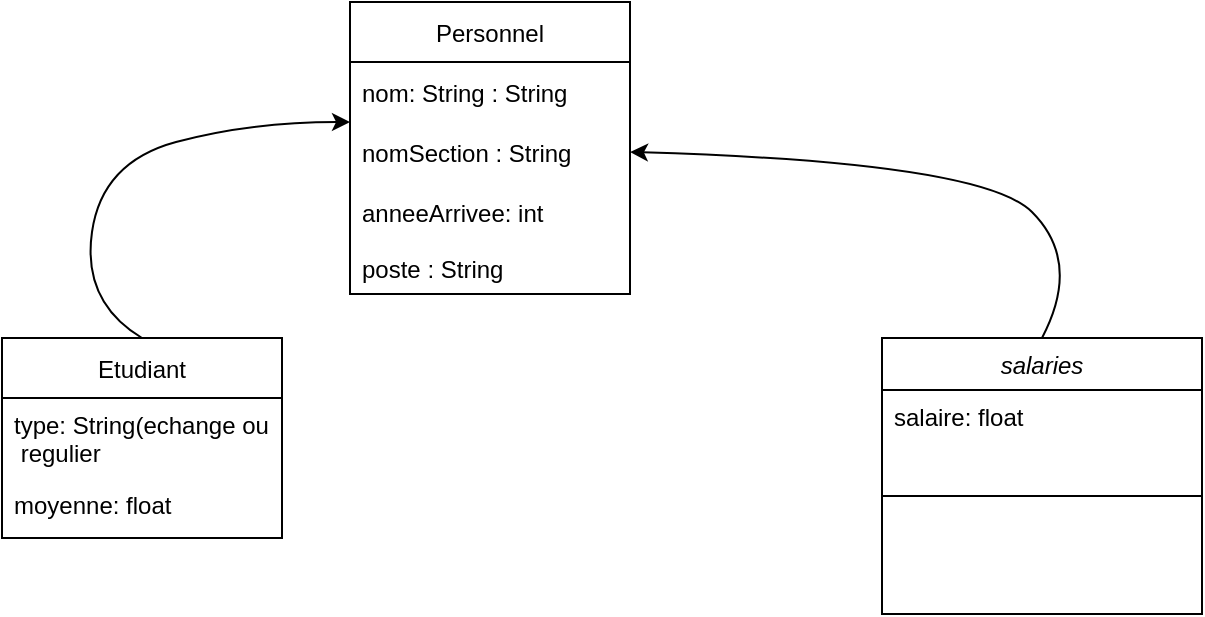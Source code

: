 <mxfile version="19.0.3" type="device"><diagram id="C5RBs43oDa-KdzZeNtuy" name="Page-1"><mxGraphModel dx="923" dy="461" grid="1" gridSize="10" guides="1" tooltips="1" connect="1" arrows="1" fold="1" page="1" pageScale="1" pageWidth="827" pageHeight="1169" math="0" shadow="0"><root><mxCell id="WIyWlLk6GJQsqaUBKTNV-0"/><mxCell id="WIyWlLk6GJQsqaUBKTNV-1" parent="WIyWlLk6GJQsqaUBKTNV-0"/><mxCell id="UkRt_-uTljxfznvQQj8O-0" value="Etudiant" style="swimlane;fontStyle=0;childLayout=stackLayout;horizontal=1;startSize=30;horizontalStack=0;resizeParent=1;resizeParentMax=0;resizeLast=0;collapsible=1;marginBottom=0;" vertex="1" parent="WIyWlLk6GJQsqaUBKTNV-1"><mxGeometry x="170" y="308" width="140" height="100" as="geometry"/></mxCell><mxCell id="UkRt_-uTljxfznvQQj8O-14" value="type: String(echange ou&#10; regulier" style="text;align=left;verticalAlign=top;spacingLeft=4;spacingRight=4;overflow=hidden;rotatable=0;points=[[0,0.5],[1,0.5]];portConstraint=eastwest;rounded=0;shadow=0;html=0;" vertex="1" parent="UkRt_-uTljxfznvQQj8O-0"><mxGeometry y="30" width="140" height="70" as="geometry"/></mxCell><mxCell id="UkRt_-uTljxfznvQQj8O-4" value="Personnel" style="swimlane;fontStyle=0;childLayout=stackLayout;horizontal=1;startSize=30;horizontalStack=0;resizeParent=1;resizeParentMax=0;resizeLast=0;collapsible=1;marginBottom=0;" vertex="1" parent="WIyWlLk6GJQsqaUBKTNV-1"><mxGeometry x="344" y="140" width="140" height="146" as="geometry"/></mxCell><mxCell id="UkRt_-uTljxfznvQQj8O-9" value="nom: String : String" style="text;strokeColor=none;fillColor=none;align=left;verticalAlign=middle;spacingLeft=4;spacingRight=4;overflow=hidden;points=[[0,0.5],[1,0.5]];portConstraint=eastwest;rotatable=0;" vertex="1" parent="UkRt_-uTljxfznvQQj8O-4"><mxGeometry y="30" width="140" height="30" as="geometry"/></mxCell><mxCell id="UkRt_-uTljxfznvQQj8O-11" value="nomSection : String" style="text;strokeColor=none;fillColor=none;align=left;verticalAlign=middle;spacingLeft=4;spacingRight=4;overflow=hidden;points=[[0,0.5],[1,0.5]];portConstraint=eastwest;rotatable=0;" vertex="1" parent="UkRt_-uTljxfznvQQj8O-4"><mxGeometry y="60" width="140" height="30" as="geometry"/></mxCell><mxCell id="UkRt_-uTljxfznvQQj8O-10" value="anneeArrivee: int" style="text;strokeColor=none;fillColor=none;align=left;verticalAlign=middle;spacingLeft=4;spacingRight=4;overflow=hidden;points=[[0,0.5],[1,0.5]];portConstraint=eastwest;rotatable=0;" vertex="1" parent="UkRt_-uTljxfznvQQj8O-4"><mxGeometry y="90" width="140" height="30" as="geometry"/></mxCell><mxCell id="UkRt_-uTljxfznvQQj8O-12" value="poste : String" style="text;align=left;verticalAlign=top;spacingLeft=4;spacingRight=4;overflow=hidden;rotatable=0;points=[[0,0.5],[1,0.5]];portConstraint=eastwest;rounded=0;shadow=0;html=0;" vertex="1" parent="UkRt_-uTljxfznvQQj8O-4"><mxGeometry y="120" width="140" height="26" as="geometry"/></mxCell><mxCell id="UkRt_-uTljxfznvQQj8O-15" value="salaries" style="swimlane;fontStyle=2;align=center;verticalAlign=top;childLayout=stackLayout;horizontal=1;startSize=26;horizontalStack=0;resizeParent=1;resizeLast=0;collapsible=1;marginBottom=0;rounded=0;shadow=0;strokeWidth=1;" vertex="1" parent="WIyWlLk6GJQsqaUBKTNV-1"><mxGeometry x="610" y="308" width="160" height="138" as="geometry"><mxRectangle x="230" y="140" width="160" height="26" as="alternateBounds"/></mxGeometry></mxCell><mxCell id="UkRt_-uTljxfznvQQj8O-19" value="salaire: float" style="text;align=left;verticalAlign=top;spacingLeft=4;spacingRight=4;overflow=hidden;rotatable=0;points=[[0,0.5],[1,0.5]];portConstraint=eastwest;rounded=0;shadow=0;html=0;" vertex="1" parent="UkRt_-uTljxfznvQQj8O-15"><mxGeometry y="26" width="160" height="26" as="geometry"/></mxCell><mxCell id="UkRt_-uTljxfznvQQj8O-16" value="" style="line;html=1;strokeWidth=1;align=left;verticalAlign=middle;spacingTop=-1;spacingLeft=3;spacingRight=3;rotatable=0;labelPosition=right;points=[];portConstraint=eastwest;" vertex="1" parent="UkRt_-uTljxfznvQQj8O-15"><mxGeometry y="52" width="160" height="54" as="geometry"/></mxCell><mxCell id="UkRt_-uTljxfznvQQj8O-20" value="" style="curved=1;endArrow=classic;html=1;rounded=0;entryX=1;entryY=0.5;entryDx=0;entryDy=0;exitX=0.5;exitY=0;exitDx=0;exitDy=0;" edge="1" parent="WIyWlLk6GJQsqaUBKTNV-1" source="UkRt_-uTljxfznvQQj8O-15" target="UkRt_-uTljxfznvQQj8O-11"><mxGeometry width="50" height="50" relative="1" as="geometry"><mxPoint x="660" y="270" as="sourcePoint"/><mxPoint x="710" y="220" as="targetPoint"/><Array as="points"><mxPoint x="710" y="270"/><mxPoint x="660" y="220"/></Array></mxGeometry></mxCell><mxCell id="UkRt_-uTljxfznvQQj8O-21" value="" style="curved=1;endArrow=classic;html=1;rounded=0;exitX=0.5;exitY=0;exitDx=0;exitDy=0;" edge="1" parent="WIyWlLk6GJQsqaUBKTNV-1" source="UkRt_-uTljxfznvQQj8O-0"><mxGeometry width="50" height="50" relative="1" as="geometry"><mxPoint x="294" y="250" as="sourcePoint"/><mxPoint x="344" y="200" as="targetPoint"/><Array as="points"><mxPoint x="210" y="290"/><mxPoint x="220" y="220"/><mxPoint x="294" y="200"/></Array></mxGeometry></mxCell><mxCell id="UkRt_-uTljxfznvQQj8O-22" value="moyenne: float" style="text;align=left;verticalAlign=top;spacingLeft=4;spacingRight=4;overflow=hidden;rotatable=0;points=[[0,0.5],[1,0.5]];portConstraint=eastwest;" vertex="1" parent="WIyWlLk6GJQsqaUBKTNV-1"><mxGeometry x="170" y="378" width="140" height="26" as="geometry"/></mxCell></root></mxGraphModel></diagram></mxfile>
